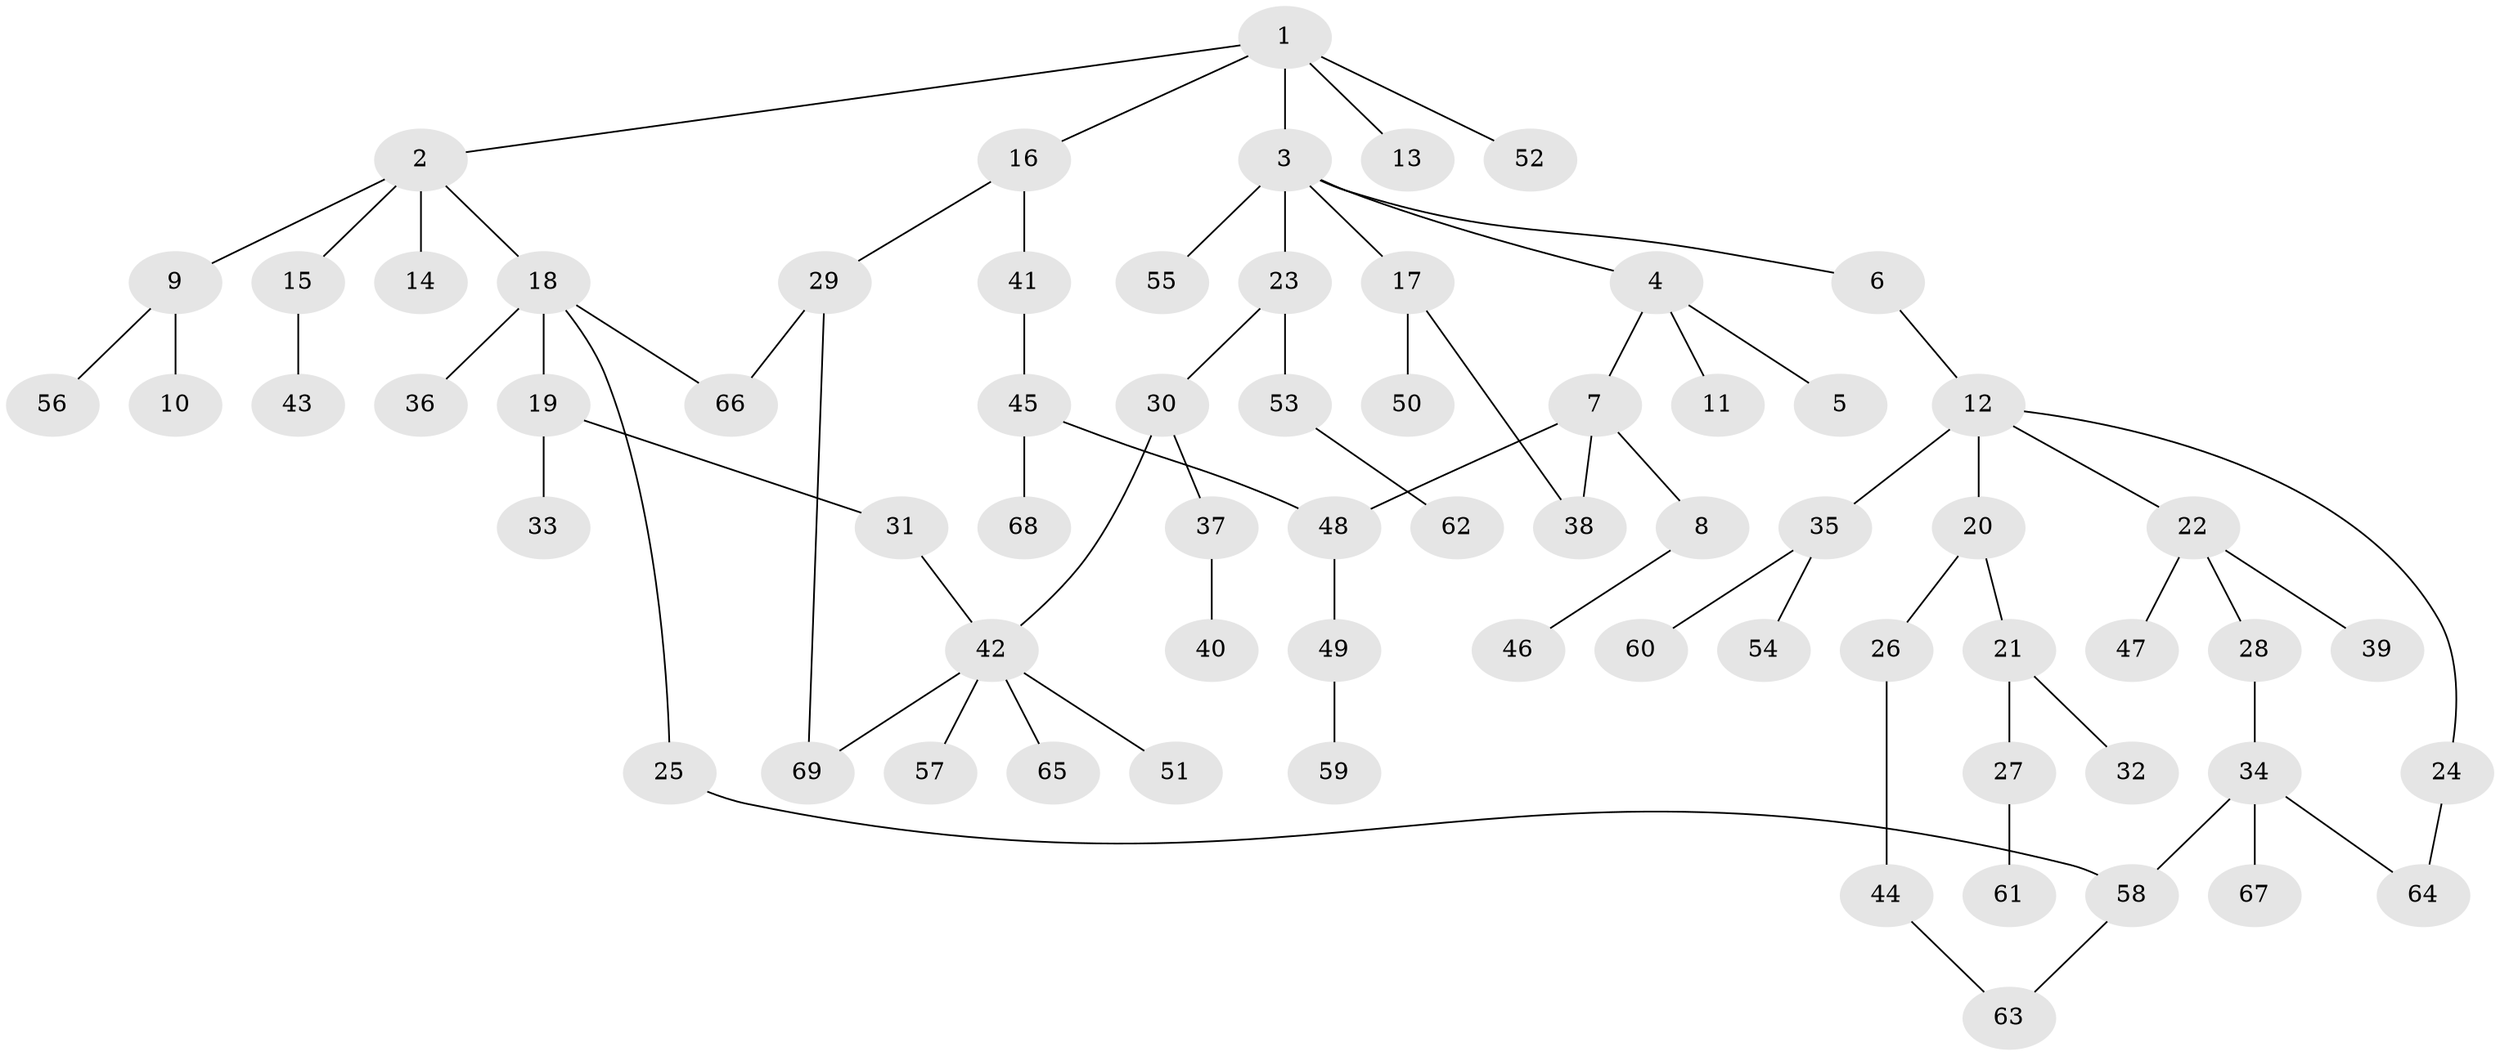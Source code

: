 // Generated by graph-tools (version 1.1) at 2025/25/03/09/25 03:25:27]
// undirected, 69 vertices, 76 edges
graph export_dot {
graph [start="1"]
  node [color=gray90,style=filled];
  1;
  2;
  3;
  4;
  5;
  6;
  7;
  8;
  9;
  10;
  11;
  12;
  13;
  14;
  15;
  16;
  17;
  18;
  19;
  20;
  21;
  22;
  23;
  24;
  25;
  26;
  27;
  28;
  29;
  30;
  31;
  32;
  33;
  34;
  35;
  36;
  37;
  38;
  39;
  40;
  41;
  42;
  43;
  44;
  45;
  46;
  47;
  48;
  49;
  50;
  51;
  52;
  53;
  54;
  55;
  56;
  57;
  58;
  59;
  60;
  61;
  62;
  63;
  64;
  65;
  66;
  67;
  68;
  69;
  1 -- 2;
  1 -- 3;
  1 -- 13;
  1 -- 16;
  1 -- 52;
  2 -- 9;
  2 -- 14;
  2 -- 15;
  2 -- 18;
  3 -- 4;
  3 -- 6;
  3 -- 17;
  3 -- 23;
  3 -- 55;
  4 -- 5;
  4 -- 7;
  4 -- 11;
  6 -- 12;
  7 -- 8;
  7 -- 38;
  7 -- 48;
  8 -- 46;
  9 -- 10;
  9 -- 56;
  12 -- 20;
  12 -- 22;
  12 -- 24;
  12 -- 35;
  15 -- 43;
  16 -- 29;
  16 -- 41;
  17 -- 50;
  17 -- 38;
  18 -- 19;
  18 -- 25;
  18 -- 36;
  18 -- 66;
  19 -- 31;
  19 -- 33;
  20 -- 21;
  20 -- 26;
  21 -- 27;
  21 -- 32;
  22 -- 28;
  22 -- 39;
  22 -- 47;
  23 -- 30;
  23 -- 53;
  24 -- 64;
  25 -- 58;
  26 -- 44;
  27 -- 61;
  28 -- 34;
  29 -- 69;
  29 -- 66;
  30 -- 37;
  30 -- 42;
  31 -- 42;
  34 -- 58;
  34 -- 64;
  34 -- 67;
  35 -- 54;
  35 -- 60;
  37 -- 40;
  41 -- 45;
  42 -- 51;
  42 -- 57;
  42 -- 65;
  42 -- 69;
  44 -- 63;
  45 -- 48;
  45 -- 68;
  48 -- 49;
  49 -- 59;
  53 -- 62;
  58 -- 63;
}
